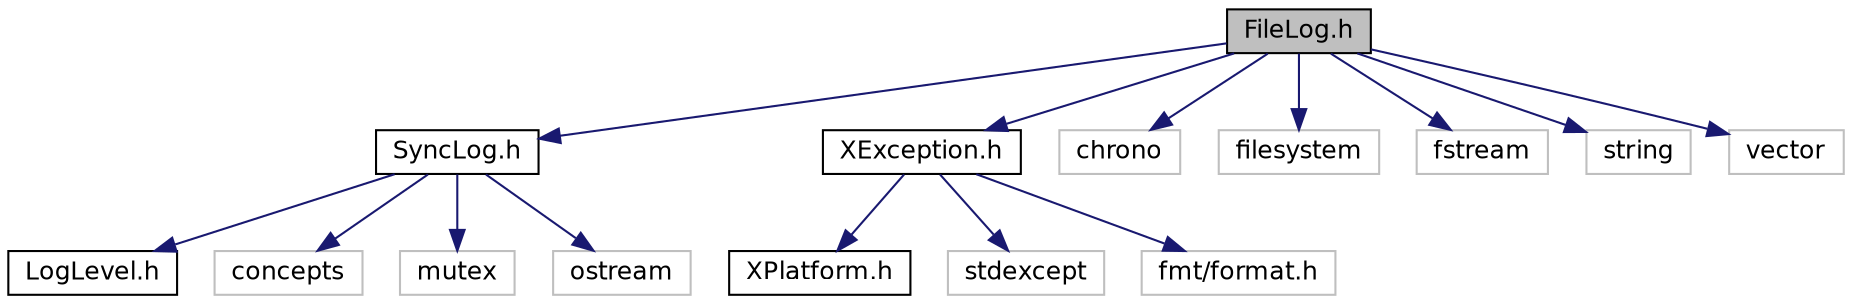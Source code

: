 digraph "FileLog.h"
{
 // LATEX_PDF_SIZE
  edge [fontname="Helvetica",fontsize="12",labelfontname="Helvetica",labelfontsize="12"];
  node [fontname="Helvetica",fontsize="12",shape=record];
  Node1 [label="FileLog.h",height=0.2,width=0.4,color="black", fillcolor="grey75", style="filled", fontcolor="black",tooltip=" "];
  Node1 -> Node2 [color="midnightblue",fontsize="12",style="solid",fontname="Helvetica"];
  Node2 [label="SyncLog.h",height=0.2,width=0.4,color="black", fillcolor="white", style="filled",URL="$SyncLog_8h.html",tooltip=" "];
  Node2 -> Node3 [color="midnightblue",fontsize="12",style="solid",fontname="Helvetica"];
  Node3 [label="LogLevel.h",height=0.2,width=0.4,color="black", fillcolor="white", style="filled",URL="$LogLevel_8h.html",tooltip=" "];
  Node2 -> Node4 [color="midnightblue",fontsize="12",style="solid",fontname="Helvetica"];
  Node4 [label="concepts",height=0.2,width=0.4,color="grey75", fillcolor="white", style="filled",tooltip=" "];
  Node2 -> Node5 [color="midnightblue",fontsize="12",style="solid",fontname="Helvetica"];
  Node5 [label="mutex",height=0.2,width=0.4,color="grey75", fillcolor="white", style="filled",tooltip=" "];
  Node2 -> Node6 [color="midnightblue",fontsize="12",style="solid",fontname="Helvetica"];
  Node6 [label="ostream",height=0.2,width=0.4,color="grey75", fillcolor="white", style="filled",tooltip=" "];
  Node1 -> Node7 [color="midnightblue",fontsize="12",style="solid",fontname="Helvetica"];
  Node7 [label="XException.h",height=0.2,width=0.4,color="black", fillcolor="white", style="filled",URL="$XException_8h.html",tooltip=" "];
  Node7 -> Node8 [color="midnightblue",fontsize="12",style="solid",fontname="Helvetica"];
  Node8 [label="XPlatform.h",height=0.2,width=0.4,color="black", fillcolor="white", style="filled",URL="$XPlatform_8h.html",tooltip=" "];
  Node7 -> Node9 [color="midnightblue",fontsize="12",style="solid",fontname="Helvetica"];
  Node9 [label="stdexcept",height=0.2,width=0.4,color="grey75", fillcolor="white", style="filled",tooltip=" "];
  Node7 -> Node10 [color="midnightblue",fontsize="12",style="solid",fontname="Helvetica"];
  Node10 [label="fmt/format.h",height=0.2,width=0.4,color="grey75", fillcolor="white", style="filled",tooltip=" "];
  Node1 -> Node11 [color="midnightblue",fontsize="12",style="solid",fontname="Helvetica"];
  Node11 [label="chrono",height=0.2,width=0.4,color="grey75", fillcolor="white", style="filled",tooltip=" "];
  Node1 -> Node12 [color="midnightblue",fontsize="12",style="solid",fontname="Helvetica"];
  Node12 [label="filesystem",height=0.2,width=0.4,color="grey75", fillcolor="white", style="filled",tooltip=" "];
  Node1 -> Node13 [color="midnightblue",fontsize="12",style="solid",fontname="Helvetica"];
  Node13 [label="fstream",height=0.2,width=0.4,color="grey75", fillcolor="white", style="filled",tooltip=" "];
  Node1 -> Node14 [color="midnightblue",fontsize="12",style="solid",fontname="Helvetica"];
  Node14 [label="string",height=0.2,width=0.4,color="grey75", fillcolor="white", style="filled",tooltip=" "];
  Node1 -> Node15 [color="midnightblue",fontsize="12",style="solid",fontname="Helvetica"];
  Node15 [label="vector",height=0.2,width=0.4,color="grey75", fillcolor="white", style="filled",tooltip=" "];
}
